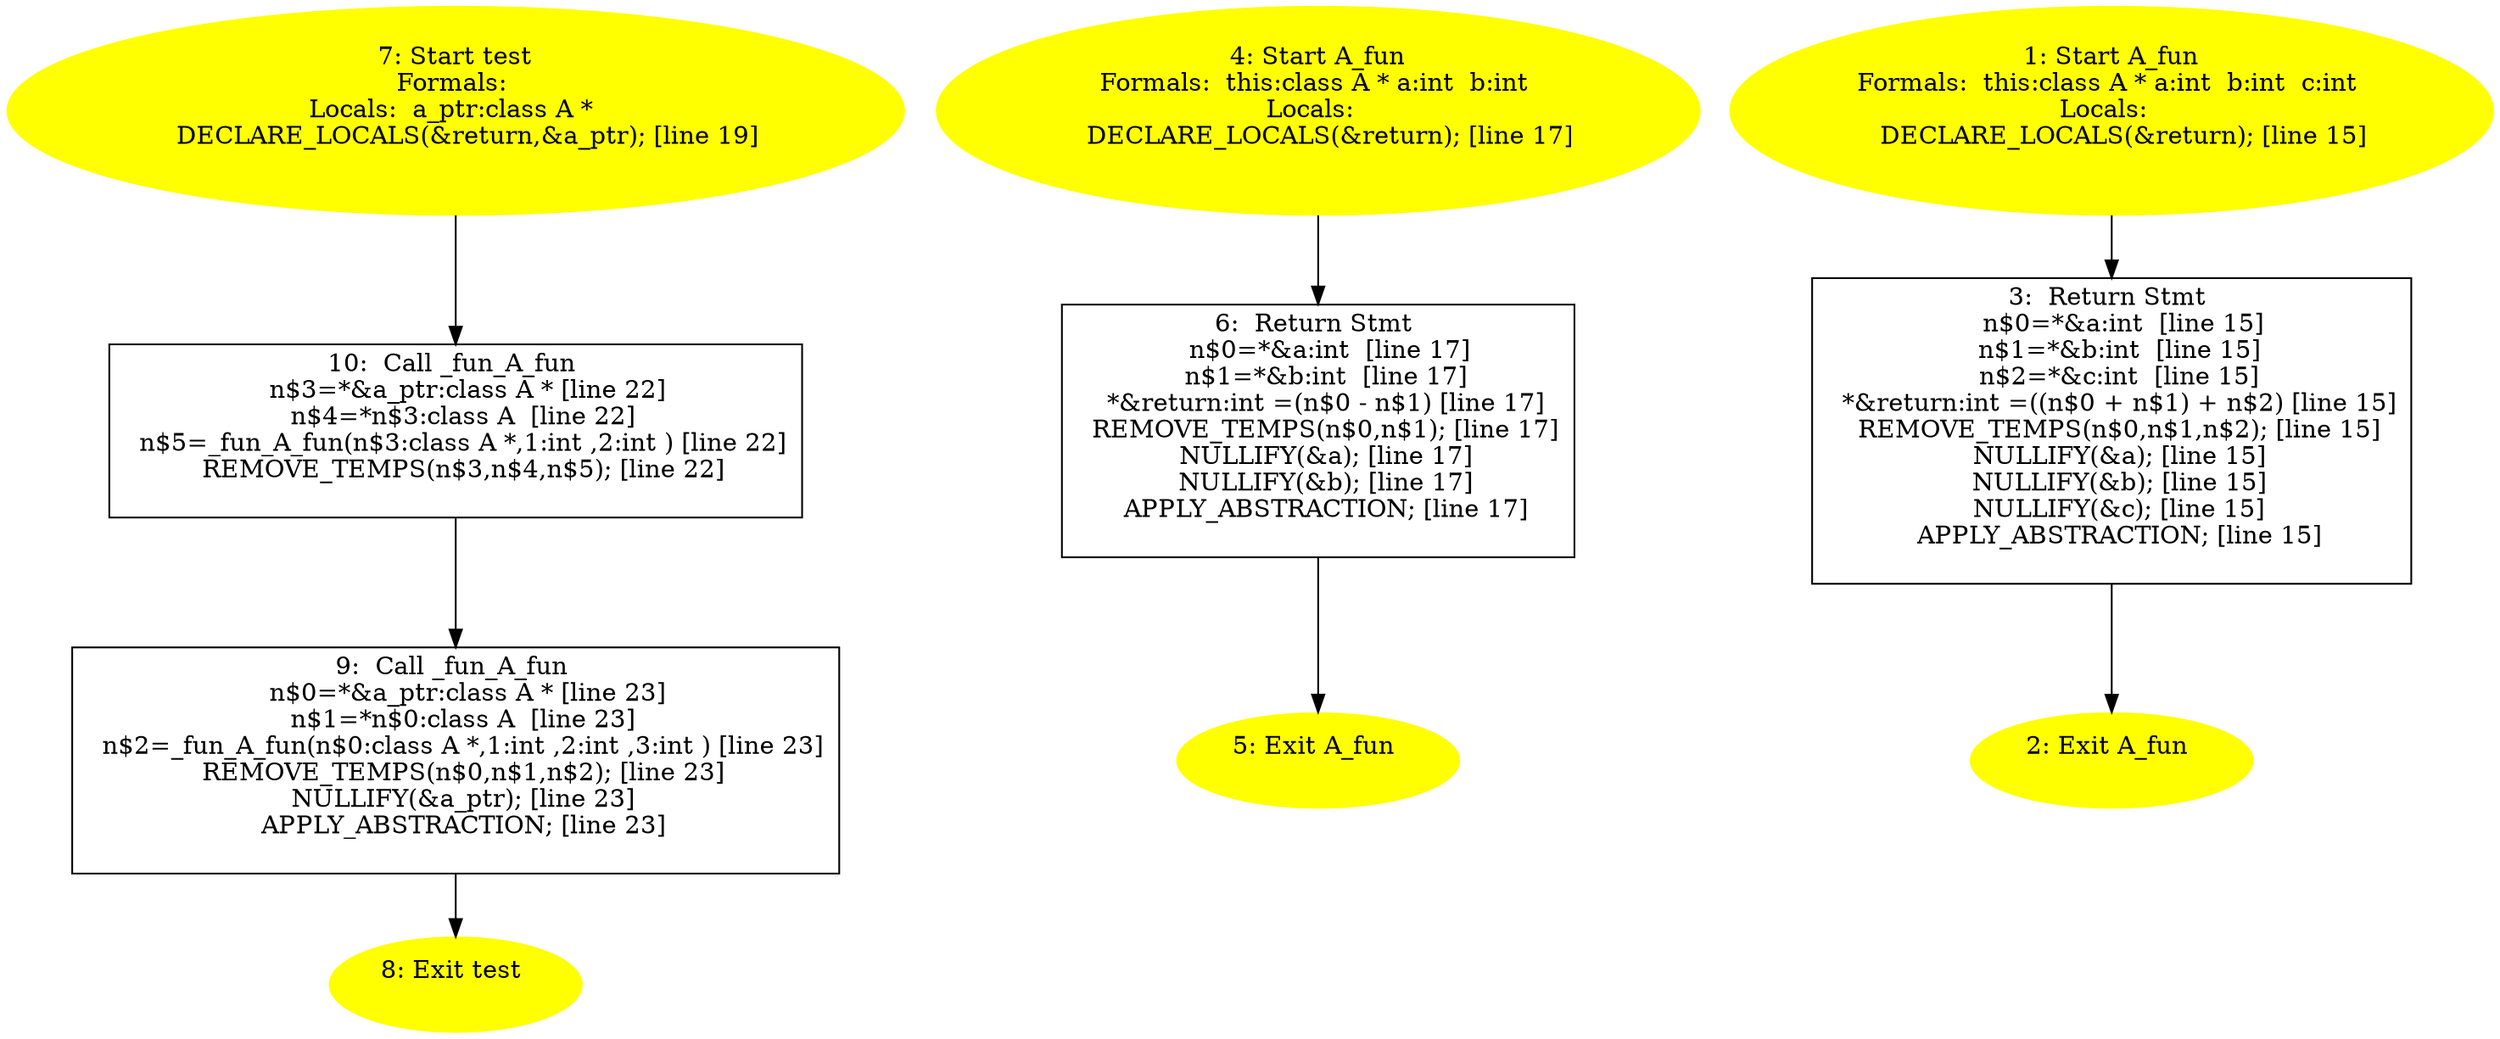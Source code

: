 /* @generated */
digraph iCFG {
10 [label="10:  Call _fun_A_fun \n   n$3=*&a_ptr:class A * [line 22]\n  n$4=*n$3:class A  [line 22]\n  n$5=_fun_A_fun(n$3:class A *,1:int ,2:int ) [line 22]\n  REMOVE_TEMPS(n$3,n$4,n$5); [line 22]\n " shape="box"]
	

	 10 -> 9 ;
9 [label="9:  Call _fun_A_fun \n   n$0=*&a_ptr:class A * [line 23]\n  n$1=*n$0:class A  [line 23]\n  n$2=_fun_A_fun(n$0:class A *,1:int ,2:int ,3:int ) [line 23]\n  REMOVE_TEMPS(n$0,n$1,n$2); [line 23]\n  NULLIFY(&a_ptr); [line 23]\n  APPLY_ABSTRACTION; [line 23]\n " shape="box"]
	

	 9 -> 8 ;
8 [label="8: Exit test \n  " color=yellow style=filled]
	

7 [label="7: Start test\nFormals: \nLocals:  a_ptr:class A * \n   DECLARE_LOCALS(&return,&a_ptr); [line 19]\n " color=yellow style=filled]
	

	 7 -> 10 ;
6 [label="6:  Return Stmt \n   n$0=*&a:int  [line 17]\n  n$1=*&b:int  [line 17]\n  *&return:int =(n$0 - n$1) [line 17]\n  REMOVE_TEMPS(n$0,n$1); [line 17]\n  NULLIFY(&a); [line 17]\n  NULLIFY(&b); [line 17]\n  APPLY_ABSTRACTION; [line 17]\n " shape="box"]
	

	 6 -> 5 ;
5 [label="5: Exit A_fun \n  " color=yellow style=filled]
	

4 [label="4: Start A_fun\nFormals:  this:class A * a:int  b:int \nLocals:  \n   DECLARE_LOCALS(&return); [line 17]\n " color=yellow style=filled]
	

	 4 -> 6 ;
3 [label="3:  Return Stmt \n   n$0=*&a:int  [line 15]\n  n$1=*&b:int  [line 15]\n  n$2=*&c:int  [line 15]\n  *&return:int =((n$0 + n$1) + n$2) [line 15]\n  REMOVE_TEMPS(n$0,n$1,n$2); [line 15]\n  NULLIFY(&a); [line 15]\n  NULLIFY(&b); [line 15]\n  NULLIFY(&c); [line 15]\n  APPLY_ABSTRACTION; [line 15]\n " shape="box"]
	

	 3 -> 2 ;
2 [label="2: Exit A_fun \n  " color=yellow style=filled]
	

1 [label="1: Start A_fun\nFormals:  this:class A * a:int  b:int  c:int \nLocals:  \n   DECLARE_LOCALS(&return); [line 15]\n " color=yellow style=filled]
	

	 1 -> 3 ;
}

